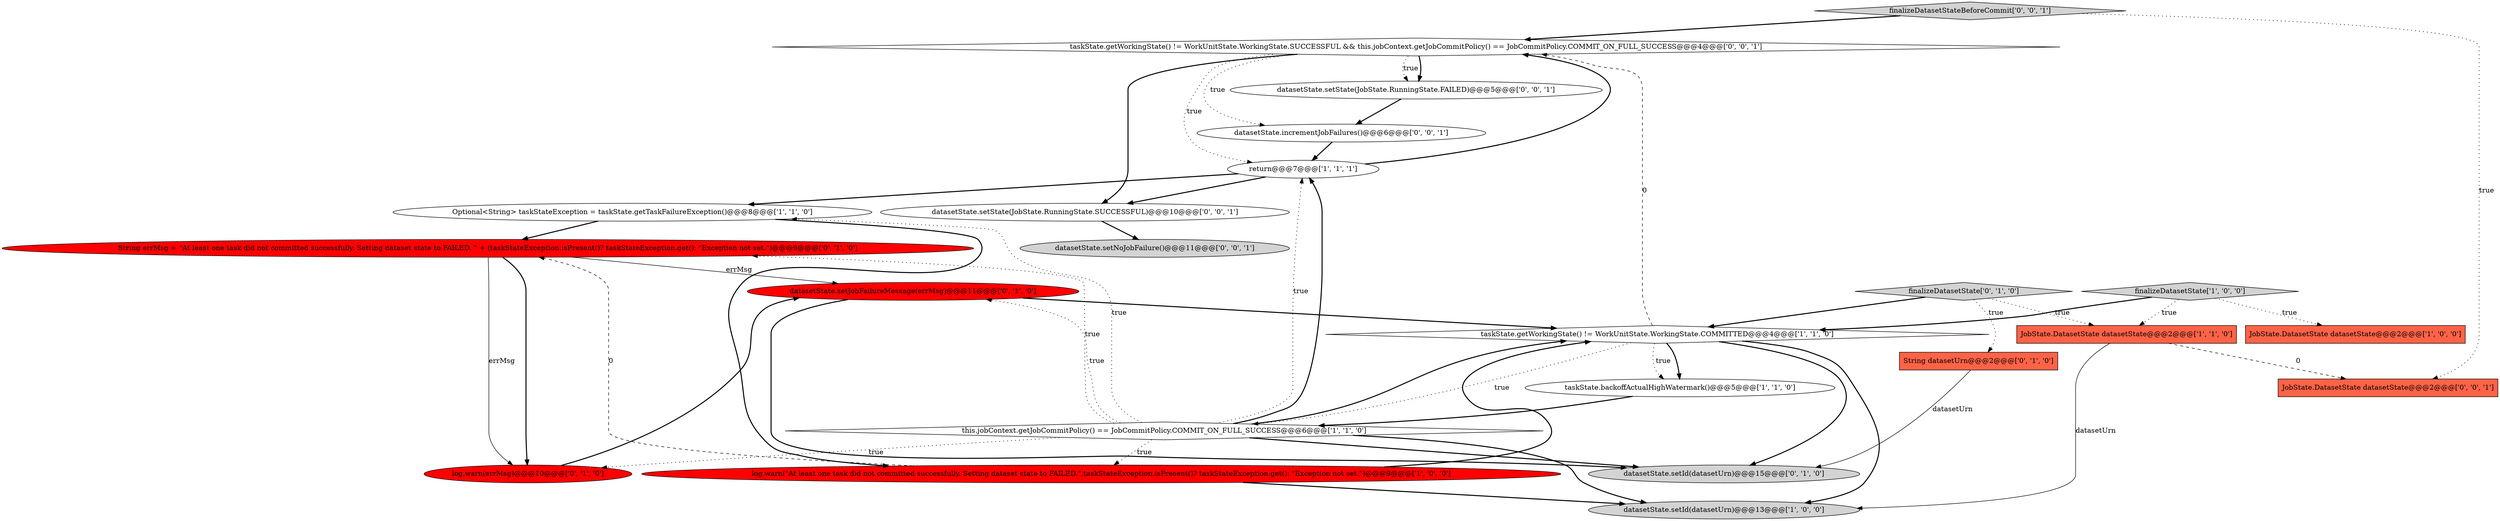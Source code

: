 digraph {
0 [style = filled, label = "datasetState.setId(datasetUrn)@@@13@@@['1', '0', '0']", fillcolor = lightgray, shape = ellipse image = "AAA0AAABBB1BBB"];
5 [style = filled, label = "finalizeDatasetState['1', '0', '0']", fillcolor = lightgray, shape = diamond image = "AAA0AAABBB1BBB"];
9 [style = filled, label = "return@@@7@@@['1', '1', '1']", fillcolor = white, shape = ellipse image = "AAA0AAABBB1BBB"];
10 [style = filled, label = "String errMsg = \"At least one task did not committed successfully. Setting dataset state to FAILED. \" + (taskStateException.isPresent()? taskStateException.get(): \"Exception not set.\")@@@9@@@['0', '1', '0']", fillcolor = red, shape = ellipse image = "AAA1AAABBB2BBB"];
16 [style = filled, label = "datasetState.setState(JobState.RunningState.FAILED)@@@5@@@['0', '0', '1']", fillcolor = white, shape = ellipse image = "AAA0AAABBB3BBB"];
12 [style = filled, label = "finalizeDatasetState['0', '1', '0']", fillcolor = lightgray, shape = diamond image = "AAA0AAABBB2BBB"];
21 [style = filled, label = "JobState.DatasetState datasetState@@@2@@@['0', '0', '1']", fillcolor = tomato, shape = box image = "AAA0AAABBB3BBB"];
15 [style = filled, label = "datasetState.setId(datasetUrn)@@@15@@@['0', '1', '0']", fillcolor = lightgray, shape = ellipse image = "AAA0AAABBB2BBB"];
17 [style = filled, label = "datasetState.incrementJobFailures()@@@6@@@['0', '0', '1']", fillcolor = white, shape = ellipse image = "AAA0AAABBB3BBB"];
1 [style = filled, label = "Optional<String> taskStateException = taskState.getTaskFailureException()@@@8@@@['1', '1', '0']", fillcolor = white, shape = ellipse image = "AAA0AAABBB1BBB"];
7 [style = filled, label = "JobState.DatasetState datasetState@@@2@@@['1', '1', '0']", fillcolor = tomato, shape = box image = "AAA0AAABBB1BBB"];
14 [style = filled, label = "datasetState.setJobFailureMessage(errMsg)@@@11@@@['0', '1', '0']", fillcolor = red, shape = ellipse image = "AAA1AAABBB2BBB"];
20 [style = filled, label = "finalizeDatasetStateBeforeCommit['0', '0', '1']", fillcolor = lightgray, shape = diamond image = "AAA0AAABBB3BBB"];
2 [style = filled, label = "JobState.DatasetState datasetState@@@2@@@['1', '0', '0']", fillcolor = tomato, shape = box image = "AAA0AAABBB1BBB"];
22 [style = filled, label = "taskState.getWorkingState() != WorkUnitState.WorkingState.SUCCESSFUL && this.jobContext.getJobCommitPolicy() == JobCommitPolicy.COMMIT_ON_FULL_SUCCESS@@@4@@@['0', '0', '1']", fillcolor = white, shape = diamond image = "AAA0AAABBB3BBB"];
11 [style = filled, label = "log.warn(errMsg)@@@10@@@['0', '1', '0']", fillcolor = red, shape = ellipse image = "AAA1AAABBB2BBB"];
3 [style = filled, label = "taskState.getWorkingState() != WorkUnitState.WorkingState.COMMITTED@@@4@@@['1', '1', '0']", fillcolor = white, shape = diamond image = "AAA0AAABBB1BBB"];
19 [style = filled, label = "datasetState.setState(JobState.RunningState.SUCCESSFUL)@@@10@@@['0', '0', '1']", fillcolor = white, shape = ellipse image = "AAA0AAABBB3BBB"];
13 [style = filled, label = "String datasetUrn@@@2@@@['0', '1', '0']", fillcolor = tomato, shape = box image = "AAA0AAABBB2BBB"];
18 [style = filled, label = "datasetState.setNoJobFailure()@@@11@@@['0', '0', '1']", fillcolor = lightgray, shape = ellipse image = "AAA0AAABBB3BBB"];
4 [style = filled, label = "log.warn(\"At least one task did not committed successfully. Setting dataset state to FAILED.\",taskStateException.isPresent()? taskStateException.get(): \"Exception not set.\")@@@9@@@['1', '0', '0']", fillcolor = red, shape = ellipse image = "AAA1AAABBB1BBB"];
6 [style = filled, label = "this.jobContext.getJobCommitPolicy() == JobCommitPolicy.COMMIT_ON_FULL_SUCCESS@@@6@@@['1', '1', '0']", fillcolor = white, shape = diamond image = "AAA0AAABBB1BBB"];
8 [style = filled, label = "taskState.backoffActualHighWatermark()@@@5@@@['1', '1', '0']", fillcolor = white, shape = ellipse image = "AAA0AAABBB1BBB"];
9->22 [style = bold, label=""];
5->3 [style = bold, label=""];
14->3 [style = bold, label=""];
6->3 [style = bold, label=""];
4->3 [style = bold, label=""];
1->4 [style = bold, label=""];
19->18 [style = bold, label=""];
7->21 [style = dashed, label="0"];
10->14 [style = solid, label="errMsg"];
22->19 [style = bold, label=""];
11->14 [style = bold, label=""];
7->0 [style = solid, label="datasetUrn"];
22->16 [style = bold, label=""];
17->9 [style = bold, label=""];
6->1 [style = dotted, label="true"];
8->6 [style = bold, label=""];
6->0 [style = bold, label=""];
3->15 [style = bold, label=""];
20->21 [style = dotted, label="true"];
16->17 [style = bold, label=""];
3->22 [style = dashed, label="0"];
10->11 [style = solid, label="errMsg"];
3->6 [style = dotted, label="true"];
6->15 [style = bold, label=""];
3->0 [style = bold, label=""];
4->0 [style = bold, label=""];
20->22 [style = bold, label=""];
6->10 [style = dotted, label="true"];
6->14 [style = dotted, label="true"];
12->13 [style = dotted, label="true"];
6->4 [style = dotted, label="true"];
6->9 [style = dotted, label="true"];
5->7 [style = dotted, label="true"];
3->8 [style = bold, label=""];
22->16 [style = dotted, label="true"];
9->19 [style = bold, label=""];
22->17 [style = dotted, label="true"];
14->15 [style = bold, label=""];
12->3 [style = bold, label=""];
6->11 [style = dotted, label="true"];
6->9 [style = bold, label=""];
9->1 [style = bold, label=""];
12->7 [style = dotted, label="true"];
3->8 [style = dotted, label="true"];
1->10 [style = bold, label=""];
22->9 [style = dotted, label="true"];
4->10 [style = dashed, label="0"];
5->2 [style = dotted, label="true"];
13->15 [style = solid, label="datasetUrn"];
10->11 [style = bold, label=""];
}
